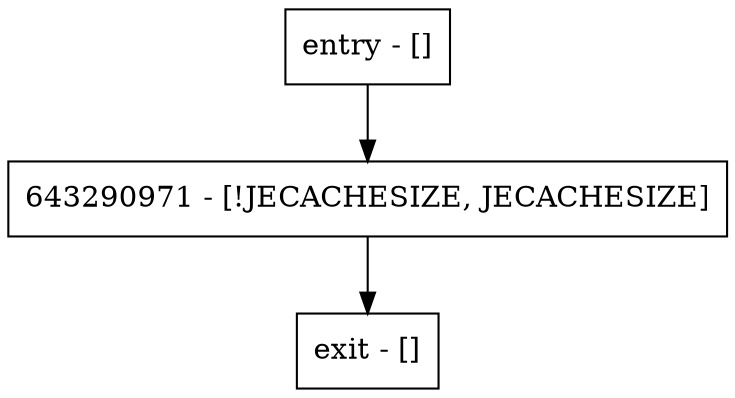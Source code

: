 digraph shortArraySize {
node [shape=record];
entry [label="entry - []"];
exit [label="exit - []"];
643290971 [label="643290971 - [!JECACHESIZE, JECACHESIZE]"];
entry;
exit;
entry -> 643290971;
643290971 -> exit;
}
